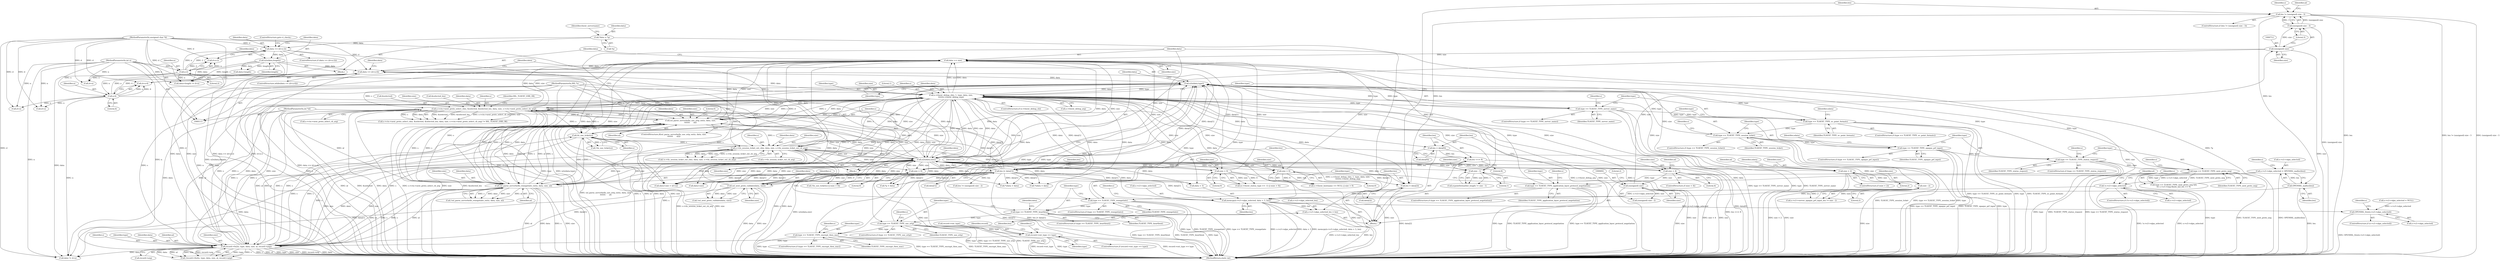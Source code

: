digraph "0_openssl_fb0bc2b273bcc2d5401dd883fe869af4fc74bb21@API" {
"1000734" [label="(Call,s->s3->alpn_selected = OPENSSL_malloc(len))"];
"1000740" [label="(Call,OPENSSL_malloc(len))"];
"1000708" [label="(Call,len != (unsigned) size - 3)"];
"1000702" [label="(Call,len = data[2])"];
"1000233" [label="(Call,s->tlsext_debug_cb(s, 1, type, data, size,\n\t\t\t\t\t\ts->tlsext_debug_arg))"];
"1000586" [label="(Call,s->ctx->next_proto_select_cb(s, &selected, &selected_len, data, size, s->ctx->next_proto_select_cb_arg))"];
"1000835" [label="(Call,ssl_parse_serverhello_use_srtp_ext(s, data, size,\n\t\t\t\t\t\t\t      al))"];
"1000389" [label="(Call,tls_use_ticket(s))"];
"1000372" [label="(Call,s->tls_session_ticket_ext_cb(s, data, size, s->tls_session_ticket_ext_cb_arg))"];
"1000781" [label="(Call,ssl_parse_serverhello_renegotiate_ext(s, data, size, al))"];
"1000889" [label="(Call,record->fn2(s, type, data, size, al, record->arg))"];
"1000114" [label="(MethodParameterIn,SSL *s)"];
"1000877" [label="(Call,record->ext_type == type)"];
"1000830" [label="(Call,type == TLSEXT_TYPE_use_srtp)"];
"1000793" [label="(Call,type == TLSEXT_TYPE_heartbeat)"];
"1000775" [label="(Call,type == TLSEXT_TYPE_renegotiate)"];
"1000645" [label="(Call,type == TLSEXT_TYPE_application_layer_protocol_negotiation)"];
"1000542" [label="(Call,type == TLSEXT_TYPE_next_proto_neg)"];
"1000512" [label="(Call,type == TLSEXT_TYPE_status_request)"];
"1000408" [label="(Call,type == TLSEXT_TYPE_opaque_prf_input)"];
"1000362" [label="(Call,type == TLSEXT_TYPE_session_ticket)"];
"1000269" [label="(Call,type == TLSEXT_TYPE_ec_point_formats)"];
"1000243" [label="(Call,type == TLSEXT_TYPE_server_name)"];
"1000214" [label="(Call,n2s(data,type))"];
"1000206" [label="(Call,data <= (d+n-4))"];
"1000926" [label="(Call,data += size)"];
"1000286" [label="(Call,size - 1)"];
"1000217" [label="(Call,n2s(data,size))"];
"1000682" [label="(Call,len |= data[1])"];
"1000679" [label="(Call,len <<= 8)"];
"1000674" [label="(Call,len = data[0])"];
"1000711" [label="(Call,(unsigned) size)"];
"1000691" [label="(Call,(unsigned) size)"];
"1000664" [label="(Call,size < 4)"];
"1000441" [label="(Call,size - 2)"];
"1000417" [label="(Call,size < 2)"];
"1000524" [label="(Call,size > 0)"];
"1000254" [label="(Call,size > 0)"];
"1000391" [label="(Call,size > 0)"];
"1000187" [label="(Call,n2s(data,length))"];
"1000179" [label="(Call,data >= (d+n-2))"];
"1000124" [label="(Call,*data = *p)"];
"1000116" [label="(MethodParameterIn,unsigned char *d)"];
"1000183" [label="(Call,n-2)"];
"1000117" [label="(MethodParameterIn,int n)"];
"1000210" [label="(Call,n-4)"];
"1000903" [label="(Call,type == TLSEXT_TYPE_encrypt_then_mac)"];
"1000118" [label="(MethodParameterIn,int *al)"];
"1000574" [label="(Call,ssl_next_proto_validate(data, size))"];
"1000710" [label="(Call,(unsigned) size - 3)"];
"1000743" [label="(Call,!s->s3->alpn_selected)"];
"1000756" [label="(Call,memcpy(s->s3->alpn_selected, data + 3, len))"];
"1000728" [label="(Call,OPENSSL_free(s->s3->alpn_selected))"];
"1000766" [label="(Call,s->s3->alpn_selected_len = len)"];
"1000375" [label="(Identifier,size)"];
"1000124" [label="(Call,*data = *p)"];
"1000388" [label="(Call,!tls_use_ticket(s))"];
"1000362" [label="(Call,type == TLSEXT_TYPE_session_ticket)"];
"1000689" [label="(Identifier,len)"];
"1000286" [label="(Call,size - 1)"];
"1000216" [label="(Identifier,type)"];
"1000371" [label="(Call,!s->tls_session_ticket_ext_cb(s, data, size, s->tls_session_ticket_ext_cb_arg))"];
"1000235" [label="(Literal,1)"];
"1000542" [label="(Call,type == TLSEXT_TYPE_next_proto_neg)"];
"1000234" [label="(Identifier,s)"];
"1000752" [label="(Identifier,al)"];
"1000690" [label="(Call,(unsigned) size - 2)"];
"1000512" [label="(Call,type == TLSEXT_TYPE_status_request)"];
"1000792" [label="(ControlStructure,if (type == TLSEXT_TYPE_heartbeat))"];
"1000725" [label="(Identifier,s)"];
"1000376" [label="(Call,s->tls_session_ticket_ext_cb_arg)"];
"1000781" [label="(Call,ssl_parse_serverhello_renegotiate_ext(s, data, size, al))"];
"1000243" [label="(Call,type == TLSEXT_TYPE_server_name)"];
"1000794" [label="(Identifier,type)"];
"1000237" [label="(Identifier,data)"];
"1000213" [label="(Block,)"];
"1000211" [label="(Identifier,n)"];
"1000393" [label="(Literal,0)"];
"1000998" [label="(Call,*p = data)"];
"1000775" [label="(Call,type == TLSEXT_TYPE_renegotiate)"];
"1000681" [label="(Literal,8)"];
"1000722" [label="(ControlStructure,if (s->s3->alpn_selected))"];
"1000663" [label="(ControlStructure,if (size < 4))"];
"1000890" [label="(Identifier,s)"];
"1000389" [label="(Call,tls_use_ticket(s))"];
"1000118" [label="(MethodParameterIn,int *al)"];
"1000718" [label="(Identifier,al)"];
"1000423" [label="(Identifier,al)"];
"1000835" [label="(Call,ssl_parse_serverhello_use_srtp_ext(s, data, size,\n\t\t\t\t\t\t\t      al))"];
"1000585" [label="(Call,s->ctx->next_proto_select_cb(s, &selected, &selected_len, data, size, s->ctx->next_proto_select_cb_arg) != SSL_TLSEXT_ERR_OK)"];
"1000766" [label="(Call,s->s3->alpn_selected_len = len)"];
"1000830" [label="(Call,type == TLSEXT_TYPE_use_srtp)"];
"1000193" [label="(Identifier,data)"];
"1000130" [label="(Identifier,tlsext_servername)"];
"1000759" [label="(Identifier,s)"];
"1000688" [label="(Call,len != (unsigned) size - 2)"];
"1000513" [label="(Identifier,type)"];
"1000780" [label="(Call,!ssl_parse_serverhello_renegotiate_ext(s, data, size, al))"];
"1000714" [label="(Literal,3)"];
"1000573" [label="(Call,!ssl_next_proto_validate(data, size))"];
"1000683" [label="(Identifier,len)"];
"1000236" [label="(Identifier,type)"];
"1000913" [label="(Identifier,s)"];
"1000831" [label="(Identifier,type)"];
"1000834" [label="(ControlStructure,if(ssl_parse_serverhello_use_srtp_ext(s, data, size,\n\t\t\t\t\t\t\t      al)))"];
"1000784" [label="(Identifier,size)"];
"1000774" [label="(ControlStructure,if (type == TLSEXT_TYPE_renegotiate))"];
"1000408" [label="(Call,type == TLSEXT_TYPE_opaque_prf_input)"];
"1000414" [label="(Identifier,sdata)"];
"1000270" [label="(Identifier,type)"];
"1000218" [label="(Identifier,data)"];
"1000590" [label="(Call,&selected_len)"];
"1000255" [label="(Identifier,size)"];
"1000902" [label="(ControlStructure,if (type == TLSEXT_TYPE_encrypt_then_mac))"];
"1000208" [label="(Call,d+n-4)"];
"1000782" [label="(Identifier,s)"];
"1000125" [label="(Identifier,data)"];
"1000729" [label="(Call,s->s3->alpn_selected)"];
"1000239" [label="(Call,s->tlsext_debug_arg)"];
"1000586" [label="(Call,s->ctx->next_proto_select_cb(s, &selected, &selected_len, data, size, s->ctx->next_proto_select_cb_arg))"];
"1000594" [label="(Call,s->ctx->next_proto_select_cb_arg)"];
"1000244" [label="(Identifier,type)"];
"1000648" [label="(Block,)"];
"1000206" [label="(Call,data <= (d+n-4))"];
"1000409" [label="(Identifier,type)"];
"1000709" [label="(Identifier,len)"];
"1000179" [label="(Call,data >= (d+n-2))"];
"1000876" [label="(ControlStructure,if (record->ext_type == type))"];
"1000777" [label="(Identifier,TLSEXT_TYPE_renegotiate)"];
"1000191" [label="(Call,data+length != d+n)"];
"1000713" [label="(Identifier,size)"];
"1000274" [label="(Call,*sdata = data)"];
"1000799" [label="(Identifier,data)"];
"1000288" [label="(Literal,1)"];
"1000691" [label="(Call,(unsigned) size)"];
"1000841" [label="(Literal,0)"];
"1000373" [label="(Identifier,s)"];
"1000116" [label="(MethodParameterIn,unsigned char *d)"];
"1000744" [label="(Call,s->s3->alpn_selected)"];
"1000664" [label="(Call,size < 4)"];
"1000181" [label="(Call,d+n-2)"];
"1000682" [label="(Call,len |= data[1])"];
"1000407" [label="(ControlStructure,if (type == TLSEXT_TYPE_opaque_prf_input))"];
"1000769" [label="(Identifier,s)"];
"1000435" [label="(Call,s->s3->server_opaque_prf_input_len != size - 2)"];
"1000284" [label="(Call,ecpointformatlist_length != size - 1)"];
"1000878" [label="(Call,record->ext_type)"];
"1000520" [label="(Identifier,s)"];
"1000653" [label="(Identifier,s)"];
"1000180" [label="(Identifier,data)"];
"1000762" [label="(Call,data + 3)"];
"1000895" [label="(Call,record->arg)"];
"1000225" [label="(Call,d+n)"];
"1000189" [label="(Identifier,length)"];
"1000428" [label="(Identifier,sdata)"];
"1000212" [label="(Literal,4)"];
"1000413" [label="(Call,*sdata = data)"];
"1000670" [label="(Identifier,al)"];
"1000184" [label="(Identifier,n)"];
"1001032" [label="(MethodReturn,static int)"];
"1000525" [label="(Identifier,size)"];
"1000881" [label="(Identifier,type)"];
"1000187" [label="(Call,n2s(data,length))"];
"1000514" [label="(Identifier,TLSEXT_TYPE_status_request)"];
"1000215" [label="(Identifier,data)"];
"1000892" [label="(Identifier,data)"];
"1000114" [label="(MethodParameterIn,SSL *s)"];
"1000242" [label="(ControlStructure,if (type == TLSEXT_TYPE_server_name))"];
"1000679" [label="(Call,len <<= 8)"];
"1000229" [label="(ControlStructure,if (s->tlsext_debug_cb))"];
"1000704" [label="(Call,data[2])"];
"1000251" [label="(Identifier,s)"];
"1000877" [label="(Call,record->ext_type == type)"];
"1000756" [label="(Call,memcpy(s->s3->alpn_selected, data + 3, len))"];
"1000592" [label="(Identifier,data)"];
"1000223" [label="(Identifier,data)"];
"1000511" [label="(ControlStructure,if (type == TLSEXT_TYPE_status_request))"];
"1000783" [label="(Identifier,data)"];
"1000390" [label="(Identifier,s)"];
"1000666" [label="(Literal,4)"];
"1000364" [label="(Identifier,TLSEXT_TYPE_session_ticket)"];
"1000205" [label="(ControlStructure,while(data <= (d+n-4)))"];
"1000886" [label="(Identifier,record)"];
"1000117" [label="(MethodParameterIn,int n)"];
"1000587" [label="(Identifier,s)"];
"1000214" [label="(Call,n2s(data,type))"];
"1000287" [label="(Identifier,size)"];
"1000904" [label="(Identifier,type)"];
"1000646" [label="(Identifier,type)"];
"1000893" [label="(Identifier,size)"];
"1000392" [label="(Identifier,size)"];
"1000256" [label="(Literal,0)"];
"1000374" [label="(Identifier,data)"];
"1000928" [label="(Identifier,size)"];
"1000195" [label="(Call,d+n)"];
"1000927" [label="(Identifier,data)"];
"1000708" [label="(Call,len != (unsigned) size - 3)"];
"1000932" [label="(Call,d+n)"];
"1000254" [label="(Call,size > 0)"];
"1000894" [label="(Identifier,al)"];
"1000219" [label="(Identifier,size)"];
"1000665" [label="(Identifier,size)"];
"1000271" [label="(Identifier,TLSEXT_TYPE_ec_point_formats)"];
"1000517" [label="(Call,(s->tlsext_status_type == -1) || (size > 0))"];
"1000188" [label="(Identifier,data)"];
"1000575" [label="(Identifier,data)"];
"1000864" [label="(Identifier,i)"];
"1000743" [label="(Call,!s->s3->alpn_selected)"];
"1000931" [label="(Identifier,data)"];
"1000839" [label="(Identifier,al)"];
"1000846" [label="(Identifier,s)"];
"1000767" [label="(Call,s->s3->alpn_selected_len)"];
"1000888" [label="(Call,!record->fn2(s, type, data, size, al, record->arg))"];
"1000361" [label="(ControlStructure,if (type == TLSEXT_TYPE_session_ticket))"];
"1000233" [label="(Call,s->tlsext_debug_cb(s, 1, type, data, size,\n\t\t\t\t\t\ts->tlsext_debug_arg))"];
"1000544" [label="(Identifier,TLSEXT_TYPE_next_proto_neg)"];
"1000707" [label="(ControlStructure,if (len != (unsigned) size - 3))"];
"1000905" [label="(Identifier,TLSEXT_TYPE_encrypt_then_mac)"];
"1000599" [label="(Identifier,SSL_TLSEXT_ERR_OK)"];
"1000728" [label="(Call,OPENSSL_free(s->s3->alpn_selected))"];
"1000156" [label="(Call,s->s3->alpn_selected = NULL)"];
"1000372" [label="(Call,s->tls_session_ticket_ext_cb(s, data, size, s->tls_session_ticket_ext_cb_arg))"];
"1000746" [label="(Identifier,s)"];
"1000734" [label="(Call,s->s3->alpn_selected = OPENSSL_malloc(len))"];
"1000245" [label="(Identifier,TLSEXT_TYPE_server_name)"];
"1000785" [label="(Identifier,al)"];
"1000248" [label="(Call,s->tlsext_hostname == NULL || size > 0)"];
"1000644" [label="(ControlStructure,if (type == TLSEXT_TYPE_application_layer_protocol_negotiation))"];
"1000221" [label="(Call,data+size > (d+n))"];
"1000418" [label="(Identifier,size)"];
"1000647" [label="(Identifier,TLSEXT_TYPE_application_layer_protocol_negotiation)"];
"1000217" [label="(Call,n2s(data,size))"];
"1000684" [label="(Call,data[1])"];
"1000543" [label="(Identifier,type)"];
"1000417" [label="(Call,size < 2)"];
"1000541" [label="(Call,type == TLSEXT_TYPE_next_proto_neg &&\n\t\t\t s->s3->tmp.finish_md_len == 0)"];
"1000675" [label="(Identifier,len)"];
"1000185" [label="(Literal,2)"];
"1000207" [label="(Identifier,data)"];
"1000269" [label="(Call,type == TLSEXT_TYPE_ec_point_formats)"];
"1000930" [label="(Call,data != d+n)"];
"1000741" [label="(Identifier,len)"];
"1000829" [label="(ControlStructure,if (type == TLSEXT_TYPE_use_srtp))"];
"1000776" [label="(Identifier,type)"];
"1000363" [label="(Identifier,type)"];
"1000275" [label="(Identifier,sdata)"];
"1000443" [label="(Literal,2)"];
"1000837" [label="(Identifier,data)"];
"1000178" [label="(ControlStructure,if (data >= (d+n-2)))"];
"1000119" [label="(Block,)"];
"1000693" [label="(Identifier,size)"];
"1000710" [label="(Call,(unsigned) size - 3)"];
"1000442" [label="(Identifier,size)"];
"1000838" [label="(Identifier,size)"];
"1000735" [label="(Call,s->s3->alpn_selected)"];
"1000186" [label="(ControlStructure,goto ri_check;)"];
"1000680" [label="(Identifier,len)"];
"1000765" [label="(Identifier,len)"];
"1000387" [label="(Call,!tls_use_ticket(s) || (size > 0))"];
"1000588" [label="(Call,&selected)"];
"1000836" [label="(Identifier,s)"];
"1000889" [label="(Call,record->fn2(s, type, data, size, al, record->arg))"];
"1000926" [label="(Call,data += size)"];
"1000702" [label="(Call,len = data[2])"];
"1000711" [label="(Call,(unsigned) size)"];
"1000192" [label="(Call,data+length)"];
"1000742" [label="(ControlStructure,if (!s->s3->alpn_selected))"];
"1000772" [label="(Identifier,len)"];
"1000793" [label="(Call,type == TLSEXT_TYPE_heartbeat)"];
"1000676" [label="(Call,data[0])"];
"1000210" [label="(Call,n-4)"];
"1000238" [label="(Identifier,size)"];
"1000410" [label="(Identifier,TLSEXT_TYPE_opaque_prf_input)"];
"1000740" [label="(Call,OPENSSL_malloc(len))"];
"1000903" [label="(Call,type == TLSEXT_TYPE_encrypt_then_mac)"];
"1000222" [label="(Call,data+size)"];
"1000703" [label="(Identifier,len)"];
"1000795" [label="(Identifier,TLSEXT_TYPE_heartbeat)"];
"1000576" [label="(Identifier,size)"];
"1000391" [label="(Call,size > 0)"];
"1000832" [label="(Identifier,TLSEXT_TYPE_use_srtp)"];
"1000645" [label="(Call,type == TLSEXT_TYPE_application_layer_protocol_negotiation)"];
"1000674" [label="(Call,len = data[0])"];
"1000737" [label="(Identifier,s)"];
"1000891" [label="(Identifier,type)"];
"1000419" [label="(Literal,2)"];
"1000526" [label="(Literal,0)"];
"1000757" [label="(Call,s->s3->alpn_selected)"];
"1000549" [label="(Identifier,s)"];
"1000126" [label="(Call,*p)"];
"1000416" [label="(ControlStructure,if (size < 2))"];
"1000441" [label="(Call,size - 2)"];
"1000268" [label="(ControlStructure,if (type == TLSEXT_TYPE_ec_point_formats))"];
"1000574" [label="(Call,ssl_next_proto_validate(data, size))"];
"1000694" [label="(Literal,2)"];
"1000593" [label="(Identifier,size)"];
"1000369" [label="(Identifier,s)"];
"1000183" [label="(Call,n-2)"];
"1000524" [label="(Call,size > 0)"];
"1000734" -> "1000648"  [label="AST: "];
"1000734" -> "1000740"  [label="CFG: "];
"1000735" -> "1000734"  [label="AST: "];
"1000740" -> "1000734"  [label="AST: "];
"1000746" -> "1000734"  [label="CFG: "];
"1000734" -> "1001032"  [label="DDG: OPENSSL_malloc(len)"];
"1000740" -> "1000734"  [label="DDG: len"];
"1000734" -> "1000743"  [label="DDG: s->s3->alpn_selected"];
"1000740" -> "1000741"  [label="CFG: "];
"1000741" -> "1000740"  [label="AST: "];
"1000740" -> "1001032"  [label="DDG: len"];
"1000708" -> "1000740"  [label="DDG: len"];
"1000740" -> "1000756"  [label="DDG: len"];
"1000708" -> "1000707"  [label="AST: "];
"1000708" -> "1000710"  [label="CFG: "];
"1000709" -> "1000708"  [label="AST: "];
"1000710" -> "1000708"  [label="AST: "];
"1000718" -> "1000708"  [label="CFG: "];
"1000725" -> "1000708"  [label="CFG: "];
"1000708" -> "1001032"  [label="DDG: len"];
"1000708" -> "1001032"  [label="DDG: len != (unsigned) size - 3"];
"1000708" -> "1001032"  [label="DDG: (unsigned) size - 3"];
"1000702" -> "1000708"  [label="DDG: len"];
"1000710" -> "1000708"  [label="DDG: (unsigned) size"];
"1000710" -> "1000708"  [label="DDG: 3"];
"1000702" -> "1000648"  [label="AST: "];
"1000702" -> "1000704"  [label="CFG: "];
"1000703" -> "1000702"  [label="AST: "];
"1000704" -> "1000702"  [label="AST: "];
"1000709" -> "1000702"  [label="CFG: "];
"1000702" -> "1001032"  [label="DDG: data[2]"];
"1000233" -> "1000702"  [label="DDG: data"];
"1000217" -> "1000702"  [label="DDG: data"];
"1000682" -> "1000702"  [label="DDG: data[1]"];
"1000233" -> "1000229"  [label="AST: "];
"1000233" -> "1000239"  [label="CFG: "];
"1000234" -> "1000233"  [label="AST: "];
"1000235" -> "1000233"  [label="AST: "];
"1000236" -> "1000233"  [label="AST: "];
"1000237" -> "1000233"  [label="AST: "];
"1000238" -> "1000233"  [label="AST: "];
"1000239" -> "1000233"  [label="AST: "];
"1000244" -> "1000233"  [label="CFG: "];
"1000233" -> "1001032"  [label="DDG: data"];
"1000233" -> "1001032"  [label="DDG: s->tlsext_debug_cb(s, 1, type, data, size,\n\t\t\t\t\t\ts->tlsext_debug_arg)"];
"1000233" -> "1001032"  [label="DDG: s->tlsext_debug_arg"];
"1000233" -> "1001032"  [label="DDG: size"];
"1000233" -> "1001032"  [label="DDG: s"];
"1000233" -> "1000206"  [label="DDG: data"];
"1000233" -> "1000214"  [label="DDG: data"];
"1000233" -> "1000217"  [label="DDG: data"];
"1000233" -> "1000217"  [label="DDG: size"];
"1000233" -> "1000221"  [label="DDG: data"];
"1000233" -> "1000222"  [label="DDG: data"];
"1000586" -> "1000233"  [label="DDG: s"];
"1000835" -> "1000233"  [label="DDG: s"];
"1000389" -> "1000233"  [label="DDG: s"];
"1000781" -> "1000233"  [label="DDG: s"];
"1000889" -> "1000233"  [label="DDG: s"];
"1000114" -> "1000233"  [label="DDG: s"];
"1000214" -> "1000233"  [label="DDG: type"];
"1000682" -> "1000233"  [label="DDG: data[1]"];
"1000217" -> "1000233"  [label="DDG: data"];
"1000217" -> "1000233"  [label="DDG: size"];
"1000233" -> "1000243"  [label="DDG: type"];
"1000233" -> "1000254"  [label="DDG: size"];
"1000233" -> "1000274"  [label="DDG: data"];
"1000233" -> "1000286"  [label="DDG: size"];
"1000233" -> "1000372"  [label="DDG: s"];
"1000233" -> "1000372"  [label="DDG: data"];
"1000233" -> "1000372"  [label="DDG: size"];
"1000233" -> "1000389"  [label="DDG: s"];
"1000233" -> "1000391"  [label="DDG: size"];
"1000233" -> "1000413"  [label="DDG: data"];
"1000233" -> "1000417"  [label="DDG: size"];
"1000233" -> "1000524"  [label="DDG: size"];
"1000233" -> "1000574"  [label="DDG: data"];
"1000233" -> "1000574"  [label="DDG: size"];
"1000233" -> "1000586"  [label="DDG: s"];
"1000233" -> "1000586"  [label="DDG: data"];
"1000233" -> "1000664"  [label="DDG: size"];
"1000233" -> "1000674"  [label="DDG: data"];
"1000233" -> "1000682"  [label="DDG: data"];
"1000233" -> "1000756"  [label="DDG: data"];
"1000233" -> "1000762"  [label="DDG: data"];
"1000233" -> "1000781"  [label="DDG: s"];
"1000233" -> "1000781"  [label="DDG: data"];
"1000233" -> "1000781"  [label="DDG: size"];
"1000233" -> "1000835"  [label="DDG: s"];
"1000233" -> "1000835"  [label="DDG: data"];
"1000233" -> "1000835"  [label="DDG: size"];
"1000233" -> "1000889"  [label="DDG: s"];
"1000233" -> "1000889"  [label="DDG: data"];
"1000233" -> "1000889"  [label="DDG: size"];
"1000233" -> "1000926"  [label="DDG: size"];
"1000233" -> "1000926"  [label="DDG: data"];
"1000233" -> "1000930"  [label="DDG: data"];
"1000233" -> "1000998"  [label="DDG: data"];
"1000586" -> "1000585"  [label="AST: "];
"1000586" -> "1000594"  [label="CFG: "];
"1000587" -> "1000586"  [label="AST: "];
"1000588" -> "1000586"  [label="AST: "];
"1000590" -> "1000586"  [label="AST: "];
"1000592" -> "1000586"  [label="AST: "];
"1000593" -> "1000586"  [label="AST: "];
"1000594" -> "1000586"  [label="AST: "];
"1000599" -> "1000586"  [label="CFG: "];
"1000586" -> "1001032"  [label="DDG: &selected_len"];
"1000586" -> "1001032"  [label="DDG: &selected"];
"1000586" -> "1001032"  [label="DDG: data"];
"1000586" -> "1001032"  [label="DDG: s"];
"1000586" -> "1001032"  [label="DDG: s->ctx->next_proto_select_cb_arg"];
"1000586" -> "1001032"  [label="DDG: size"];
"1000586" -> "1000217"  [label="DDG: size"];
"1000586" -> "1000372"  [label="DDG: s"];
"1000586" -> "1000389"  [label="DDG: s"];
"1000586" -> "1000585"  [label="DDG: &selected"];
"1000586" -> "1000585"  [label="DDG: &selected_len"];
"1000586" -> "1000585"  [label="DDG: s->ctx->next_proto_select_cb_arg"];
"1000586" -> "1000585"  [label="DDG: size"];
"1000586" -> "1000585"  [label="DDG: s"];
"1000586" -> "1000585"  [label="DDG: data"];
"1000835" -> "1000586"  [label="DDG: s"];
"1000389" -> "1000586"  [label="DDG: s"];
"1000781" -> "1000586"  [label="DDG: s"];
"1000889" -> "1000586"  [label="DDG: s"];
"1000114" -> "1000586"  [label="DDG: s"];
"1000574" -> "1000586"  [label="DDG: data"];
"1000574" -> "1000586"  [label="DDG: size"];
"1000682" -> "1000586"  [label="DDG: data[1]"];
"1000217" -> "1000586"  [label="DDG: data"];
"1000586" -> "1000781"  [label="DDG: s"];
"1000586" -> "1000835"  [label="DDG: s"];
"1000586" -> "1000889"  [label="DDG: s"];
"1000586" -> "1000926"  [label="DDG: size"];
"1000586" -> "1000926"  [label="DDG: data"];
"1000835" -> "1000834"  [label="AST: "];
"1000835" -> "1000839"  [label="CFG: "];
"1000836" -> "1000835"  [label="AST: "];
"1000837" -> "1000835"  [label="AST: "];
"1000838" -> "1000835"  [label="AST: "];
"1000839" -> "1000835"  [label="AST: "];
"1000841" -> "1000835"  [label="CFG: "];
"1000927" -> "1000835"  [label="CFG: "];
"1000835" -> "1001032"  [label="DDG: size"];
"1000835" -> "1001032"  [label="DDG: ssl_parse_serverhello_use_srtp_ext(s, data, size,\n\t\t\t\t\t\t\t      al)"];
"1000835" -> "1001032"  [label="DDG: s"];
"1000835" -> "1001032"  [label="DDG: al"];
"1000835" -> "1001032"  [label="DDG: data"];
"1000835" -> "1000217"  [label="DDG: size"];
"1000835" -> "1000372"  [label="DDG: s"];
"1000835" -> "1000389"  [label="DDG: s"];
"1000835" -> "1000781"  [label="DDG: s"];
"1000835" -> "1000781"  [label="DDG: al"];
"1000389" -> "1000835"  [label="DDG: s"];
"1000781" -> "1000835"  [label="DDG: s"];
"1000781" -> "1000835"  [label="DDG: al"];
"1000889" -> "1000835"  [label="DDG: s"];
"1000889" -> "1000835"  [label="DDG: al"];
"1000114" -> "1000835"  [label="DDG: s"];
"1000682" -> "1000835"  [label="DDG: data[1]"];
"1000217" -> "1000835"  [label="DDG: data"];
"1000217" -> "1000835"  [label="DDG: size"];
"1000118" -> "1000835"  [label="DDG: al"];
"1000835" -> "1000889"  [label="DDG: s"];
"1000835" -> "1000889"  [label="DDG: al"];
"1000835" -> "1000926"  [label="DDG: size"];
"1000835" -> "1000926"  [label="DDG: data"];
"1000389" -> "1000388"  [label="AST: "];
"1000389" -> "1000390"  [label="CFG: "];
"1000390" -> "1000389"  [label="AST: "];
"1000388" -> "1000389"  [label="CFG: "];
"1000389" -> "1001032"  [label="DDG: s"];
"1000389" -> "1000372"  [label="DDG: s"];
"1000389" -> "1000388"  [label="DDG: s"];
"1000372" -> "1000389"  [label="DDG: s"];
"1000781" -> "1000389"  [label="DDG: s"];
"1000889" -> "1000389"  [label="DDG: s"];
"1000114" -> "1000389"  [label="DDG: s"];
"1000389" -> "1000781"  [label="DDG: s"];
"1000389" -> "1000889"  [label="DDG: s"];
"1000372" -> "1000371"  [label="AST: "];
"1000372" -> "1000376"  [label="CFG: "];
"1000373" -> "1000372"  [label="AST: "];
"1000374" -> "1000372"  [label="AST: "];
"1000375" -> "1000372"  [label="AST: "];
"1000376" -> "1000372"  [label="AST: "];
"1000371" -> "1000372"  [label="CFG: "];
"1000372" -> "1001032"  [label="DDG: s->tls_session_ticket_ext_cb_arg"];
"1000372" -> "1001032"  [label="DDG: size"];
"1000372" -> "1001032"  [label="DDG: s"];
"1000372" -> "1001032"  [label="DDG: data"];
"1000372" -> "1000217"  [label="DDG: size"];
"1000372" -> "1000371"  [label="DDG: s"];
"1000372" -> "1000371"  [label="DDG: data"];
"1000372" -> "1000371"  [label="DDG: size"];
"1000372" -> "1000371"  [label="DDG: s->tls_session_ticket_ext_cb_arg"];
"1000781" -> "1000372"  [label="DDG: s"];
"1000889" -> "1000372"  [label="DDG: s"];
"1000114" -> "1000372"  [label="DDG: s"];
"1000682" -> "1000372"  [label="DDG: data[1]"];
"1000217" -> "1000372"  [label="DDG: data"];
"1000217" -> "1000372"  [label="DDG: size"];
"1000372" -> "1000391"  [label="DDG: size"];
"1000372" -> "1000926"  [label="DDG: size"];
"1000372" -> "1000926"  [label="DDG: data"];
"1000781" -> "1000780"  [label="AST: "];
"1000781" -> "1000785"  [label="CFG: "];
"1000782" -> "1000781"  [label="AST: "];
"1000783" -> "1000781"  [label="AST: "];
"1000784" -> "1000781"  [label="AST: "];
"1000785" -> "1000781"  [label="AST: "];
"1000780" -> "1000781"  [label="CFG: "];
"1000781" -> "1001032"  [label="DDG: al"];
"1000781" -> "1001032"  [label="DDG: data"];
"1000781" -> "1001032"  [label="DDG: s"];
"1000781" -> "1001032"  [label="DDG: size"];
"1000781" -> "1000217"  [label="DDG: size"];
"1000781" -> "1000780"  [label="DDG: s"];
"1000781" -> "1000780"  [label="DDG: data"];
"1000781" -> "1000780"  [label="DDG: size"];
"1000781" -> "1000780"  [label="DDG: al"];
"1000889" -> "1000781"  [label="DDG: s"];
"1000889" -> "1000781"  [label="DDG: al"];
"1000114" -> "1000781"  [label="DDG: s"];
"1000682" -> "1000781"  [label="DDG: data[1]"];
"1000217" -> "1000781"  [label="DDG: data"];
"1000217" -> "1000781"  [label="DDG: size"];
"1000118" -> "1000781"  [label="DDG: al"];
"1000781" -> "1000889"  [label="DDG: s"];
"1000781" -> "1000889"  [label="DDG: al"];
"1000781" -> "1000926"  [label="DDG: size"];
"1000781" -> "1000926"  [label="DDG: data"];
"1000889" -> "1000888"  [label="AST: "];
"1000889" -> "1000895"  [label="CFG: "];
"1000890" -> "1000889"  [label="AST: "];
"1000891" -> "1000889"  [label="AST: "];
"1000892" -> "1000889"  [label="AST: "];
"1000893" -> "1000889"  [label="AST: "];
"1000894" -> "1000889"  [label="AST: "];
"1000895" -> "1000889"  [label="AST: "];
"1000888" -> "1000889"  [label="CFG: "];
"1000889" -> "1001032"  [label="DDG: type"];
"1000889" -> "1001032"  [label="DDG: size"];
"1000889" -> "1001032"  [label="DDG: record->arg"];
"1000889" -> "1001032"  [label="DDG: data"];
"1000889" -> "1001032"  [label="DDG: s"];
"1000889" -> "1001032"  [label="DDG: al"];
"1000889" -> "1000214"  [label="DDG: type"];
"1000889" -> "1000217"  [label="DDG: size"];
"1000889" -> "1000888"  [label="DDG: type"];
"1000889" -> "1000888"  [label="DDG: s"];
"1000889" -> "1000888"  [label="DDG: data"];
"1000889" -> "1000888"  [label="DDG: al"];
"1000889" -> "1000888"  [label="DDG: size"];
"1000889" -> "1000888"  [label="DDG: record->arg"];
"1000114" -> "1000889"  [label="DDG: s"];
"1000877" -> "1000889"  [label="DDG: type"];
"1000682" -> "1000889"  [label="DDG: data[1]"];
"1000217" -> "1000889"  [label="DDG: data"];
"1000217" -> "1000889"  [label="DDG: size"];
"1000118" -> "1000889"  [label="DDG: al"];
"1000889" -> "1000926"  [label="DDG: size"];
"1000889" -> "1000926"  [label="DDG: data"];
"1000889" -> "1000930"  [label="DDG: data"];
"1000114" -> "1000113"  [label="AST: "];
"1000114" -> "1001032"  [label="DDG: s"];
"1000877" -> "1000876"  [label="AST: "];
"1000877" -> "1000881"  [label="CFG: "];
"1000878" -> "1000877"  [label="AST: "];
"1000881" -> "1000877"  [label="AST: "];
"1000886" -> "1000877"  [label="CFG: "];
"1000864" -> "1000877"  [label="CFG: "];
"1000877" -> "1001032"  [label="DDG: record->ext_type"];
"1000877" -> "1001032"  [label="DDG: type"];
"1000877" -> "1001032"  [label="DDG: record->ext_type == type"];
"1000877" -> "1000214"  [label="DDG: type"];
"1000830" -> "1000877"  [label="DDG: type"];
"1000830" -> "1000829"  [label="AST: "];
"1000830" -> "1000832"  [label="CFG: "];
"1000831" -> "1000830"  [label="AST: "];
"1000832" -> "1000830"  [label="AST: "];
"1000836" -> "1000830"  [label="CFG: "];
"1000846" -> "1000830"  [label="CFG: "];
"1000830" -> "1001032"  [label="DDG: type == TLSEXT_TYPE_use_srtp"];
"1000830" -> "1001032"  [label="DDG: TLSEXT_TYPE_use_srtp"];
"1000830" -> "1001032"  [label="DDG: type"];
"1000830" -> "1000214"  [label="DDG: type"];
"1000793" -> "1000830"  [label="DDG: type"];
"1000830" -> "1000903"  [label="DDG: type"];
"1000793" -> "1000792"  [label="AST: "];
"1000793" -> "1000795"  [label="CFG: "];
"1000794" -> "1000793"  [label="AST: "];
"1000795" -> "1000793"  [label="AST: "];
"1000799" -> "1000793"  [label="CFG: "];
"1000831" -> "1000793"  [label="CFG: "];
"1000793" -> "1001032"  [label="DDG: type == TLSEXT_TYPE_heartbeat"];
"1000793" -> "1001032"  [label="DDG: TLSEXT_TYPE_heartbeat"];
"1000793" -> "1001032"  [label="DDG: type"];
"1000793" -> "1000214"  [label="DDG: type"];
"1000775" -> "1000793"  [label="DDG: type"];
"1000775" -> "1000774"  [label="AST: "];
"1000775" -> "1000777"  [label="CFG: "];
"1000776" -> "1000775"  [label="AST: "];
"1000777" -> "1000775"  [label="AST: "];
"1000782" -> "1000775"  [label="CFG: "];
"1000794" -> "1000775"  [label="CFG: "];
"1000775" -> "1001032"  [label="DDG: type"];
"1000775" -> "1001032"  [label="DDG: TLSEXT_TYPE_renegotiate"];
"1000775" -> "1001032"  [label="DDG: type == TLSEXT_TYPE_renegotiate"];
"1000775" -> "1000214"  [label="DDG: type"];
"1000645" -> "1000775"  [label="DDG: type"];
"1000645" -> "1000644"  [label="AST: "];
"1000645" -> "1000647"  [label="CFG: "];
"1000646" -> "1000645"  [label="AST: "];
"1000647" -> "1000645"  [label="AST: "];
"1000653" -> "1000645"  [label="CFG: "];
"1000776" -> "1000645"  [label="CFG: "];
"1000645" -> "1001032"  [label="DDG: type"];
"1000645" -> "1001032"  [label="DDG: TLSEXT_TYPE_application_layer_protocol_negotiation"];
"1000645" -> "1001032"  [label="DDG: type == TLSEXT_TYPE_application_layer_protocol_negotiation"];
"1000645" -> "1000214"  [label="DDG: type"];
"1000542" -> "1000645"  [label="DDG: type"];
"1000542" -> "1000541"  [label="AST: "];
"1000542" -> "1000544"  [label="CFG: "];
"1000543" -> "1000542"  [label="AST: "];
"1000544" -> "1000542"  [label="AST: "];
"1000549" -> "1000542"  [label="CFG: "];
"1000541" -> "1000542"  [label="CFG: "];
"1000542" -> "1001032"  [label="DDG: type"];
"1000542" -> "1001032"  [label="DDG: TLSEXT_TYPE_next_proto_neg"];
"1000542" -> "1000214"  [label="DDG: type"];
"1000542" -> "1000541"  [label="DDG: type"];
"1000542" -> "1000541"  [label="DDG: TLSEXT_TYPE_next_proto_neg"];
"1000512" -> "1000542"  [label="DDG: type"];
"1000512" -> "1000511"  [label="AST: "];
"1000512" -> "1000514"  [label="CFG: "];
"1000513" -> "1000512"  [label="AST: "];
"1000514" -> "1000512"  [label="AST: "];
"1000520" -> "1000512"  [label="CFG: "];
"1000543" -> "1000512"  [label="CFG: "];
"1000512" -> "1001032"  [label="DDG: type"];
"1000512" -> "1001032"  [label="DDG: TLSEXT_TYPE_status_request"];
"1000512" -> "1001032"  [label="DDG: type == TLSEXT_TYPE_status_request"];
"1000512" -> "1000214"  [label="DDG: type"];
"1000408" -> "1000512"  [label="DDG: type"];
"1000408" -> "1000407"  [label="AST: "];
"1000408" -> "1000410"  [label="CFG: "];
"1000409" -> "1000408"  [label="AST: "];
"1000410" -> "1000408"  [label="AST: "];
"1000414" -> "1000408"  [label="CFG: "];
"1000513" -> "1000408"  [label="CFG: "];
"1000408" -> "1001032"  [label="DDG: type"];
"1000408" -> "1001032"  [label="DDG: type == TLSEXT_TYPE_opaque_prf_input"];
"1000408" -> "1001032"  [label="DDG: TLSEXT_TYPE_opaque_prf_input"];
"1000408" -> "1000214"  [label="DDG: type"];
"1000362" -> "1000408"  [label="DDG: type"];
"1000362" -> "1000361"  [label="AST: "];
"1000362" -> "1000364"  [label="CFG: "];
"1000363" -> "1000362"  [label="AST: "];
"1000364" -> "1000362"  [label="AST: "];
"1000369" -> "1000362"  [label="CFG: "];
"1000409" -> "1000362"  [label="CFG: "];
"1000362" -> "1001032"  [label="DDG: TLSEXT_TYPE_session_ticket"];
"1000362" -> "1001032"  [label="DDG: type == TLSEXT_TYPE_session_ticket"];
"1000362" -> "1001032"  [label="DDG: type"];
"1000362" -> "1000214"  [label="DDG: type"];
"1000269" -> "1000362"  [label="DDG: type"];
"1000269" -> "1000268"  [label="AST: "];
"1000269" -> "1000271"  [label="CFG: "];
"1000270" -> "1000269"  [label="AST: "];
"1000271" -> "1000269"  [label="AST: "];
"1000275" -> "1000269"  [label="CFG: "];
"1000363" -> "1000269"  [label="CFG: "];
"1000269" -> "1001032"  [label="DDG: type == TLSEXT_TYPE_ec_point_formats"];
"1000269" -> "1001032"  [label="DDG: type"];
"1000269" -> "1001032"  [label="DDG: TLSEXT_TYPE_ec_point_formats"];
"1000269" -> "1000214"  [label="DDG: type"];
"1000243" -> "1000269"  [label="DDG: type"];
"1000243" -> "1000242"  [label="AST: "];
"1000243" -> "1000245"  [label="CFG: "];
"1000244" -> "1000243"  [label="AST: "];
"1000245" -> "1000243"  [label="AST: "];
"1000251" -> "1000243"  [label="CFG: "];
"1000270" -> "1000243"  [label="CFG: "];
"1000243" -> "1001032"  [label="DDG: type"];
"1000243" -> "1001032"  [label="DDG: TLSEXT_TYPE_server_name"];
"1000243" -> "1001032"  [label="DDG: type == TLSEXT_TYPE_server_name"];
"1000243" -> "1000214"  [label="DDG: type"];
"1000214" -> "1000243"  [label="DDG: type"];
"1000214" -> "1000213"  [label="AST: "];
"1000214" -> "1000216"  [label="CFG: "];
"1000215" -> "1000214"  [label="AST: "];
"1000216" -> "1000214"  [label="AST: "];
"1000218" -> "1000214"  [label="CFG: "];
"1000214" -> "1001032"  [label="DDG: type"];
"1000214" -> "1001032"  [label="DDG: n2s(data,type)"];
"1000206" -> "1000214"  [label="DDG: data"];
"1000682" -> "1000214"  [label="DDG: data[1]"];
"1000217" -> "1000214"  [label="DDG: data"];
"1000903" -> "1000214"  [label="DDG: type"];
"1000214" -> "1000217"  [label="DDG: data"];
"1000206" -> "1000205"  [label="AST: "];
"1000206" -> "1000208"  [label="CFG: "];
"1000207" -> "1000206"  [label="AST: "];
"1000208" -> "1000206"  [label="AST: "];
"1000215" -> "1000206"  [label="CFG: "];
"1000931" -> "1000206"  [label="CFG: "];
"1000206" -> "1001032"  [label="DDG: data <= (d+n-4)"];
"1000206" -> "1001032"  [label="DDG: d+n-4"];
"1000926" -> "1000206"  [label="DDG: data"];
"1000682" -> "1000206"  [label="DDG: data[1]"];
"1000187" -> "1000206"  [label="DDG: data"];
"1000217" -> "1000206"  [label="DDG: data"];
"1000116" -> "1000206"  [label="DDG: d"];
"1000210" -> "1000206"  [label="DDG: n"];
"1000210" -> "1000206"  [label="DDG: 4"];
"1000206" -> "1000930"  [label="DDG: data"];
"1000926" -> "1000213"  [label="AST: "];
"1000926" -> "1000928"  [label="CFG: "];
"1000927" -> "1000926"  [label="AST: "];
"1000928" -> "1000926"  [label="AST: "];
"1000207" -> "1000926"  [label="CFG: "];
"1000926" -> "1001032"  [label="DDG: size"];
"1000286" -> "1000926"  [label="DDG: size"];
"1000711" -> "1000926"  [label="DDG: size"];
"1000441" -> "1000926"  [label="DDG: size"];
"1000524" -> "1000926"  [label="DDG: size"];
"1000254" -> "1000926"  [label="DDG: size"];
"1000391" -> "1000926"  [label="DDG: size"];
"1000217" -> "1000926"  [label="DDG: size"];
"1000217" -> "1000926"  [label="DDG: data"];
"1000682" -> "1000926"  [label="DDG: data[1]"];
"1000286" -> "1000284"  [label="AST: "];
"1000286" -> "1000288"  [label="CFG: "];
"1000287" -> "1000286"  [label="AST: "];
"1000288" -> "1000286"  [label="AST: "];
"1000284" -> "1000286"  [label="CFG: "];
"1000286" -> "1001032"  [label="DDG: size"];
"1000286" -> "1000217"  [label="DDG: size"];
"1000286" -> "1000284"  [label="DDG: size"];
"1000286" -> "1000284"  [label="DDG: 1"];
"1000217" -> "1000286"  [label="DDG: size"];
"1000217" -> "1000213"  [label="AST: "];
"1000217" -> "1000219"  [label="CFG: "];
"1000218" -> "1000217"  [label="AST: "];
"1000219" -> "1000217"  [label="AST: "];
"1000223" -> "1000217"  [label="CFG: "];
"1000217" -> "1001032"  [label="DDG: n2s(data,size)"];
"1000682" -> "1000217"  [label="DDG: data[1]"];
"1000711" -> "1000217"  [label="DDG: size"];
"1000441" -> "1000217"  [label="DDG: size"];
"1000524" -> "1000217"  [label="DDG: size"];
"1000254" -> "1000217"  [label="DDG: size"];
"1000391" -> "1000217"  [label="DDG: size"];
"1000217" -> "1000221"  [label="DDG: data"];
"1000217" -> "1000221"  [label="DDG: size"];
"1000217" -> "1000222"  [label="DDG: data"];
"1000217" -> "1000222"  [label="DDG: size"];
"1000217" -> "1000254"  [label="DDG: size"];
"1000217" -> "1000274"  [label="DDG: data"];
"1000217" -> "1000391"  [label="DDG: size"];
"1000217" -> "1000413"  [label="DDG: data"];
"1000217" -> "1000417"  [label="DDG: size"];
"1000217" -> "1000524"  [label="DDG: size"];
"1000217" -> "1000574"  [label="DDG: data"];
"1000217" -> "1000574"  [label="DDG: size"];
"1000217" -> "1000664"  [label="DDG: size"];
"1000217" -> "1000682"  [label="DDG: data"];
"1000217" -> "1000756"  [label="DDG: data"];
"1000217" -> "1000762"  [label="DDG: data"];
"1000217" -> "1000930"  [label="DDG: data"];
"1000217" -> "1000998"  [label="DDG: data"];
"1000682" -> "1000648"  [label="AST: "];
"1000682" -> "1000684"  [label="CFG: "];
"1000683" -> "1000682"  [label="AST: "];
"1000684" -> "1000682"  [label="AST: "];
"1000689" -> "1000682"  [label="CFG: "];
"1000682" -> "1001032"  [label="DDG: len |= data[1]"];
"1000682" -> "1001032"  [label="DDG: data[1]"];
"1000682" -> "1000221"  [label="DDG: data[1]"];
"1000682" -> "1000222"  [label="DDG: data[1]"];
"1000682" -> "1000274"  [label="DDG: data[1]"];
"1000682" -> "1000413"  [label="DDG: data[1]"];
"1000682" -> "1000574"  [label="DDG: data[1]"];
"1000679" -> "1000682"  [label="DDG: len"];
"1000682" -> "1000688"  [label="DDG: len"];
"1000682" -> "1000756"  [label="DDG: data[1]"];
"1000682" -> "1000762"  [label="DDG: data[1]"];
"1000682" -> "1000930"  [label="DDG: data[1]"];
"1000682" -> "1000998"  [label="DDG: data[1]"];
"1000679" -> "1000648"  [label="AST: "];
"1000679" -> "1000681"  [label="CFG: "];
"1000680" -> "1000679"  [label="AST: "];
"1000681" -> "1000679"  [label="AST: "];
"1000683" -> "1000679"  [label="CFG: "];
"1000679" -> "1001032"  [label="DDG: len <<= 8"];
"1000674" -> "1000679"  [label="DDG: len"];
"1000674" -> "1000648"  [label="AST: "];
"1000674" -> "1000676"  [label="CFG: "];
"1000675" -> "1000674"  [label="AST: "];
"1000676" -> "1000674"  [label="AST: "];
"1000680" -> "1000674"  [label="CFG: "];
"1000674" -> "1001032"  [label="DDG: data[0]"];
"1000711" -> "1000710"  [label="AST: "];
"1000711" -> "1000713"  [label="CFG: "];
"1000712" -> "1000711"  [label="AST: "];
"1000713" -> "1000711"  [label="AST: "];
"1000714" -> "1000711"  [label="CFG: "];
"1000711" -> "1001032"  [label="DDG: size"];
"1000711" -> "1000710"  [label="DDG: size"];
"1000691" -> "1000711"  [label="DDG: size"];
"1000691" -> "1000690"  [label="AST: "];
"1000691" -> "1000693"  [label="CFG: "];
"1000692" -> "1000691"  [label="AST: "];
"1000693" -> "1000691"  [label="AST: "];
"1000694" -> "1000691"  [label="CFG: "];
"1000691" -> "1001032"  [label="DDG: size"];
"1000691" -> "1000690"  [label="DDG: size"];
"1000664" -> "1000691"  [label="DDG: size"];
"1000664" -> "1000663"  [label="AST: "];
"1000664" -> "1000666"  [label="CFG: "];
"1000665" -> "1000664"  [label="AST: "];
"1000666" -> "1000664"  [label="AST: "];
"1000670" -> "1000664"  [label="CFG: "];
"1000675" -> "1000664"  [label="CFG: "];
"1000664" -> "1001032"  [label="DDG: size < 4"];
"1000664" -> "1001032"  [label="DDG: size"];
"1000441" -> "1000435"  [label="AST: "];
"1000441" -> "1000443"  [label="CFG: "];
"1000442" -> "1000441"  [label="AST: "];
"1000443" -> "1000441"  [label="AST: "];
"1000435" -> "1000441"  [label="CFG: "];
"1000441" -> "1001032"  [label="DDG: size"];
"1000441" -> "1000435"  [label="DDG: size"];
"1000441" -> "1000435"  [label="DDG: 2"];
"1000417" -> "1000441"  [label="DDG: size"];
"1000417" -> "1000416"  [label="AST: "];
"1000417" -> "1000419"  [label="CFG: "];
"1000418" -> "1000417"  [label="AST: "];
"1000419" -> "1000417"  [label="AST: "];
"1000423" -> "1000417"  [label="CFG: "];
"1000428" -> "1000417"  [label="CFG: "];
"1000417" -> "1001032"  [label="DDG: size"];
"1000417" -> "1001032"  [label="DDG: size < 2"];
"1000524" -> "1000517"  [label="AST: "];
"1000524" -> "1000526"  [label="CFG: "];
"1000525" -> "1000524"  [label="AST: "];
"1000526" -> "1000524"  [label="AST: "];
"1000517" -> "1000524"  [label="CFG: "];
"1000524" -> "1001032"  [label="DDG: size"];
"1000524" -> "1000517"  [label="DDG: size"];
"1000524" -> "1000517"  [label="DDG: 0"];
"1000254" -> "1000248"  [label="AST: "];
"1000254" -> "1000256"  [label="CFG: "];
"1000255" -> "1000254"  [label="AST: "];
"1000256" -> "1000254"  [label="AST: "];
"1000248" -> "1000254"  [label="CFG: "];
"1000254" -> "1001032"  [label="DDG: size"];
"1000254" -> "1000248"  [label="DDG: size"];
"1000254" -> "1000248"  [label="DDG: 0"];
"1000391" -> "1000387"  [label="AST: "];
"1000391" -> "1000393"  [label="CFG: "];
"1000392" -> "1000391"  [label="AST: "];
"1000393" -> "1000391"  [label="AST: "];
"1000387" -> "1000391"  [label="CFG: "];
"1000391" -> "1001032"  [label="DDG: size"];
"1000391" -> "1000387"  [label="DDG: size"];
"1000391" -> "1000387"  [label="DDG: 0"];
"1000187" -> "1000119"  [label="AST: "];
"1000187" -> "1000189"  [label="CFG: "];
"1000188" -> "1000187"  [label="AST: "];
"1000189" -> "1000187"  [label="AST: "];
"1000193" -> "1000187"  [label="CFG: "];
"1000187" -> "1001032"  [label="DDG: n2s(data,length)"];
"1000179" -> "1000187"  [label="DDG: data"];
"1000187" -> "1000191"  [label="DDG: data"];
"1000187" -> "1000191"  [label="DDG: length"];
"1000187" -> "1000192"  [label="DDG: data"];
"1000187" -> "1000192"  [label="DDG: length"];
"1000179" -> "1000178"  [label="AST: "];
"1000179" -> "1000181"  [label="CFG: "];
"1000180" -> "1000179"  [label="AST: "];
"1000181" -> "1000179"  [label="AST: "];
"1000186" -> "1000179"  [label="CFG: "];
"1000188" -> "1000179"  [label="CFG: "];
"1000179" -> "1001032"  [label="DDG: data >= (d+n-2)"];
"1000179" -> "1001032"  [label="DDG: d+n-2"];
"1000179" -> "1001032"  [label="DDG: data"];
"1000124" -> "1000179"  [label="DDG: data"];
"1000116" -> "1000179"  [label="DDG: d"];
"1000183" -> "1000179"  [label="DDG: n"];
"1000183" -> "1000179"  [label="DDG: 2"];
"1000124" -> "1000119"  [label="AST: "];
"1000124" -> "1000126"  [label="CFG: "];
"1000125" -> "1000124"  [label="AST: "];
"1000126" -> "1000124"  [label="AST: "];
"1000130" -> "1000124"  [label="CFG: "];
"1000124" -> "1001032"  [label="DDG: *p"];
"1000116" -> "1000113"  [label="AST: "];
"1000116" -> "1001032"  [label="DDG: d"];
"1000116" -> "1000181"  [label="DDG: d"];
"1000116" -> "1000191"  [label="DDG: d"];
"1000116" -> "1000195"  [label="DDG: d"];
"1000116" -> "1000208"  [label="DDG: d"];
"1000116" -> "1000221"  [label="DDG: d"];
"1000116" -> "1000225"  [label="DDG: d"];
"1000116" -> "1000930"  [label="DDG: d"];
"1000116" -> "1000932"  [label="DDG: d"];
"1000183" -> "1000181"  [label="AST: "];
"1000183" -> "1000185"  [label="CFG: "];
"1000184" -> "1000183"  [label="AST: "];
"1000185" -> "1000183"  [label="AST: "];
"1000181" -> "1000183"  [label="CFG: "];
"1000183" -> "1001032"  [label="DDG: n"];
"1000183" -> "1000181"  [label="DDG: n"];
"1000183" -> "1000181"  [label="DDG: 2"];
"1000117" -> "1000183"  [label="DDG: n"];
"1000183" -> "1000191"  [label="DDG: n"];
"1000183" -> "1000195"  [label="DDG: n"];
"1000183" -> "1000210"  [label="DDG: n"];
"1000117" -> "1000113"  [label="AST: "];
"1000117" -> "1001032"  [label="DDG: n"];
"1000117" -> "1000191"  [label="DDG: n"];
"1000117" -> "1000195"  [label="DDG: n"];
"1000117" -> "1000210"  [label="DDG: n"];
"1000117" -> "1000221"  [label="DDG: n"];
"1000117" -> "1000225"  [label="DDG: n"];
"1000117" -> "1000930"  [label="DDG: n"];
"1000117" -> "1000932"  [label="DDG: n"];
"1000210" -> "1000208"  [label="AST: "];
"1000210" -> "1000212"  [label="CFG: "];
"1000211" -> "1000210"  [label="AST: "];
"1000212" -> "1000210"  [label="AST: "];
"1000208" -> "1000210"  [label="CFG: "];
"1000210" -> "1000208"  [label="DDG: n"];
"1000210" -> "1000208"  [label="DDG: 4"];
"1000210" -> "1000221"  [label="DDG: n"];
"1000210" -> "1000225"  [label="DDG: n"];
"1000210" -> "1000930"  [label="DDG: n"];
"1000210" -> "1000932"  [label="DDG: n"];
"1000903" -> "1000902"  [label="AST: "];
"1000903" -> "1000905"  [label="CFG: "];
"1000904" -> "1000903"  [label="AST: "];
"1000905" -> "1000903"  [label="AST: "];
"1000913" -> "1000903"  [label="CFG: "];
"1000927" -> "1000903"  [label="CFG: "];
"1000903" -> "1001032"  [label="DDG: type"];
"1000903" -> "1001032"  [label="DDG: TLSEXT_TYPE_encrypt_then_mac"];
"1000903" -> "1001032"  [label="DDG: type == TLSEXT_TYPE_encrypt_then_mac"];
"1000118" -> "1000113"  [label="AST: "];
"1000118" -> "1001032"  [label="DDG: al"];
"1000574" -> "1000573"  [label="AST: "];
"1000574" -> "1000576"  [label="CFG: "];
"1000575" -> "1000574"  [label="AST: "];
"1000576" -> "1000574"  [label="AST: "];
"1000573" -> "1000574"  [label="CFG: "];
"1000574" -> "1001032"  [label="DDG: data"];
"1000574" -> "1001032"  [label="DDG: size"];
"1000574" -> "1000573"  [label="DDG: data"];
"1000574" -> "1000573"  [label="DDG: size"];
"1000710" -> "1000714"  [label="CFG: "];
"1000714" -> "1000710"  [label="AST: "];
"1000710" -> "1001032"  [label="DDG: (unsigned) size"];
"1000743" -> "1000742"  [label="AST: "];
"1000743" -> "1000744"  [label="CFG: "];
"1000744" -> "1000743"  [label="AST: "];
"1000752" -> "1000743"  [label="CFG: "];
"1000759" -> "1000743"  [label="CFG: "];
"1000743" -> "1001032"  [label="DDG: s->s3->alpn_selected"];
"1000743" -> "1001032"  [label="DDG: !s->s3->alpn_selected"];
"1000743" -> "1000756"  [label="DDG: s->s3->alpn_selected"];
"1000756" -> "1000648"  [label="AST: "];
"1000756" -> "1000765"  [label="CFG: "];
"1000757" -> "1000756"  [label="AST: "];
"1000762" -> "1000756"  [label="AST: "];
"1000765" -> "1000756"  [label="AST: "];
"1000769" -> "1000756"  [label="CFG: "];
"1000756" -> "1001032"  [label="DDG: s->s3->alpn_selected"];
"1000756" -> "1001032"  [label="DDG: data + 3"];
"1000756" -> "1001032"  [label="DDG: memcpy(s->s3->alpn_selected, data + 3, len)"];
"1000756" -> "1000728"  [label="DDG: s->s3->alpn_selected"];
"1000756" -> "1000766"  [label="DDG: len"];
"1000728" -> "1000722"  [label="AST: "];
"1000728" -> "1000729"  [label="CFG: "];
"1000729" -> "1000728"  [label="AST: "];
"1000737" -> "1000728"  [label="CFG: "];
"1000728" -> "1001032"  [label="DDG: OPENSSL_free(s->s3->alpn_selected)"];
"1000156" -> "1000728"  [label="DDG: s->s3->alpn_selected"];
"1000766" -> "1000648"  [label="AST: "];
"1000766" -> "1000772"  [label="CFG: "];
"1000767" -> "1000766"  [label="AST: "];
"1000772" -> "1000766"  [label="AST: "];
"1000927" -> "1000766"  [label="CFG: "];
"1000766" -> "1001032"  [label="DDG: s->s3->alpn_selected_len"];
"1000766" -> "1001032"  [label="DDG: len"];
}
